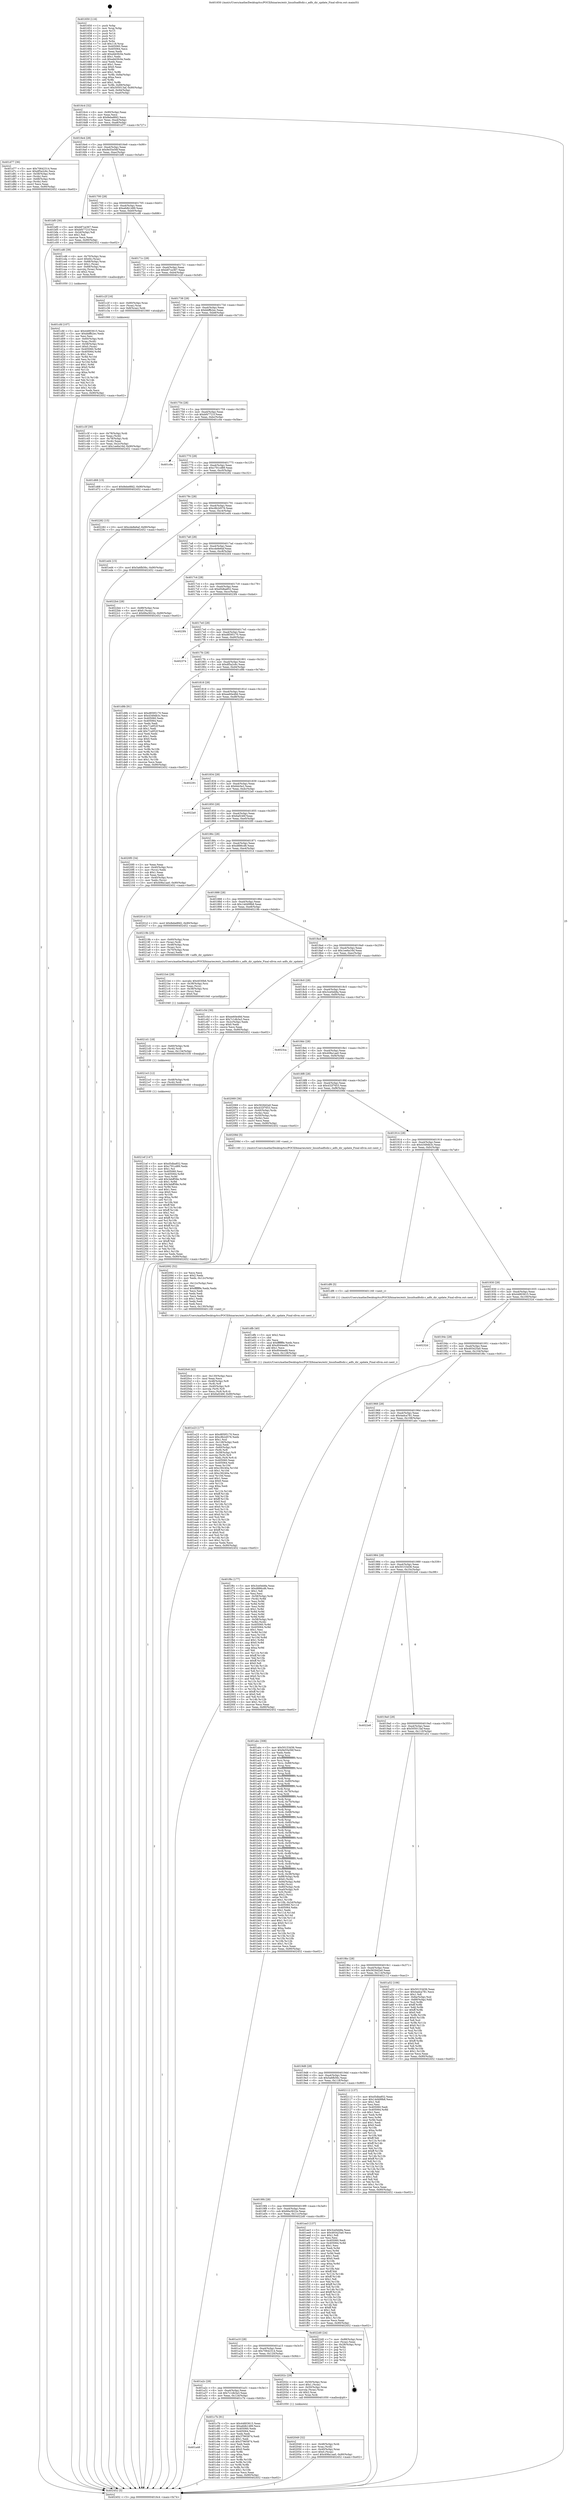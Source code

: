 digraph "0x401650" {
  label = "0x401650 (/mnt/c/Users/mathe/Desktop/tcc/POCII/binaries/extr_linuxfsadfsdir.c_adfs_dir_update_Final-ollvm.out::main(0))"
  labelloc = "t"
  node[shape=record]

  Entry [label="",width=0.3,height=0.3,shape=circle,fillcolor=black,style=filled]
  "0x4016c4" [label="{
     0x4016c4 [32]\l
     | [instrs]\l
     &nbsp;&nbsp;0x4016c4 \<+6\>: mov -0x90(%rbp),%eax\l
     &nbsp;&nbsp;0x4016ca \<+2\>: mov %eax,%ecx\l
     &nbsp;&nbsp;0x4016cc \<+6\>: sub $0x8ebe8fd2,%ecx\l
     &nbsp;&nbsp;0x4016d2 \<+6\>: mov %eax,-0xa4(%rbp)\l
     &nbsp;&nbsp;0x4016d8 \<+6\>: mov %ecx,-0xa8(%rbp)\l
     &nbsp;&nbsp;0x4016de \<+6\>: je 0000000000401d77 \<main+0x727\>\l
  }"]
  "0x401d77" [label="{
     0x401d77 [36]\l
     | [instrs]\l
     &nbsp;&nbsp;0x401d77 \<+5\>: mov $0x70642314,%eax\l
     &nbsp;&nbsp;0x401d7c \<+5\>: mov $0xdf5a2c6c,%ecx\l
     &nbsp;&nbsp;0x401d81 \<+4\>: mov -0x58(%rbp),%rdx\l
     &nbsp;&nbsp;0x401d85 \<+2\>: mov (%rdx),%esi\l
     &nbsp;&nbsp;0x401d87 \<+4\>: mov -0x68(%rbp),%rdx\l
     &nbsp;&nbsp;0x401d8b \<+2\>: cmp (%rdx),%esi\l
     &nbsp;&nbsp;0x401d8d \<+3\>: cmovl %ecx,%eax\l
     &nbsp;&nbsp;0x401d90 \<+6\>: mov %eax,-0x90(%rbp)\l
     &nbsp;&nbsp;0x401d96 \<+5\>: jmp 0000000000402452 \<main+0xe02\>\l
  }"]
  "0x4016e4" [label="{
     0x4016e4 [28]\l
     | [instrs]\l
     &nbsp;&nbsp;0x4016e4 \<+5\>: jmp 00000000004016e9 \<main+0x99\>\l
     &nbsp;&nbsp;0x4016e9 \<+6\>: mov -0xa4(%rbp),%eax\l
     &nbsp;&nbsp;0x4016ef \<+5\>: sub $0x9e55e56f,%eax\l
     &nbsp;&nbsp;0x4016f4 \<+6\>: mov %eax,-0xac(%rbp)\l
     &nbsp;&nbsp;0x4016fa \<+6\>: je 0000000000401bf0 \<main+0x5a0\>\l
  }"]
  Exit [label="",width=0.3,height=0.3,shape=circle,fillcolor=black,style=filled,peripheries=2]
  "0x401bf0" [label="{
     0x401bf0 [30]\l
     | [instrs]\l
     &nbsp;&nbsp;0x401bf0 \<+5\>: mov $0xb87ce367,%eax\l
     &nbsp;&nbsp;0x401bf5 \<+5\>: mov $0xbf47721f,%ecx\l
     &nbsp;&nbsp;0x401bfa \<+3\>: mov -0x2d(%rbp),%dl\l
     &nbsp;&nbsp;0x401bfd \<+3\>: test $0x1,%dl\l
     &nbsp;&nbsp;0x401c00 \<+3\>: cmovne %ecx,%eax\l
     &nbsp;&nbsp;0x401c03 \<+6\>: mov %eax,-0x90(%rbp)\l
     &nbsp;&nbsp;0x401c09 \<+5\>: jmp 0000000000402452 \<main+0xe02\>\l
  }"]
  "0x401700" [label="{
     0x401700 [28]\l
     | [instrs]\l
     &nbsp;&nbsp;0x401700 \<+5\>: jmp 0000000000401705 \<main+0xb5\>\l
     &nbsp;&nbsp;0x401705 \<+6\>: mov -0xa4(%rbp),%eax\l
     &nbsp;&nbsp;0x40170b \<+5\>: sub $0xa6db1489,%eax\l
     &nbsp;&nbsp;0x401710 \<+6\>: mov %eax,-0xb0(%rbp)\l
     &nbsp;&nbsp;0x401716 \<+6\>: je 0000000000401cd6 \<main+0x686\>\l
  }"]
  "0x4021ef" [label="{
     0x4021ef [147]\l
     | [instrs]\l
     &nbsp;&nbsp;0x4021ef \<+5\>: mov $0xd5dba852,%eax\l
     &nbsp;&nbsp;0x4021f4 \<+5\>: mov $0xc791cd89,%edx\l
     &nbsp;&nbsp;0x4021f9 \<+2\>: mov $0x1,%cl\l
     &nbsp;&nbsp;0x4021fb \<+7\>: mov 0x405060,%esi\l
     &nbsp;&nbsp;0x402202 \<+8\>: mov 0x405064,%r8d\l
     &nbsp;&nbsp;0x40220a \<+3\>: mov %esi,%r9d\l
     &nbsp;&nbsp;0x40220d \<+7\>: add $0x3ebff38e,%r9d\l
     &nbsp;&nbsp;0x402214 \<+4\>: sub $0x1,%r9d\l
     &nbsp;&nbsp;0x402218 \<+7\>: sub $0x3ebff38e,%r9d\l
     &nbsp;&nbsp;0x40221f \<+4\>: imul %r9d,%esi\l
     &nbsp;&nbsp;0x402223 \<+3\>: and $0x1,%esi\l
     &nbsp;&nbsp;0x402226 \<+3\>: cmp $0x0,%esi\l
     &nbsp;&nbsp;0x402229 \<+4\>: sete %r10b\l
     &nbsp;&nbsp;0x40222d \<+4\>: cmp $0xa,%r8d\l
     &nbsp;&nbsp;0x402231 \<+4\>: setl %r11b\l
     &nbsp;&nbsp;0x402235 \<+3\>: mov %r10b,%bl\l
     &nbsp;&nbsp;0x402238 \<+3\>: xor $0xff,%bl\l
     &nbsp;&nbsp;0x40223b \<+3\>: mov %r11b,%r14b\l
     &nbsp;&nbsp;0x40223e \<+4\>: xor $0xff,%r14b\l
     &nbsp;&nbsp;0x402242 \<+3\>: xor $0x1,%cl\l
     &nbsp;&nbsp;0x402245 \<+3\>: mov %bl,%r15b\l
     &nbsp;&nbsp;0x402248 \<+4\>: and $0xff,%r15b\l
     &nbsp;&nbsp;0x40224c \<+3\>: and %cl,%r10b\l
     &nbsp;&nbsp;0x40224f \<+3\>: mov %r14b,%r12b\l
     &nbsp;&nbsp;0x402252 \<+4\>: and $0xff,%r12b\l
     &nbsp;&nbsp;0x402256 \<+3\>: and %cl,%r11b\l
     &nbsp;&nbsp;0x402259 \<+3\>: or %r10b,%r15b\l
     &nbsp;&nbsp;0x40225c \<+3\>: or %r11b,%r12b\l
     &nbsp;&nbsp;0x40225f \<+3\>: xor %r12b,%r15b\l
     &nbsp;&nbsp;0x402262 \<+3\>: or %r14b,%bl\l
     &nbsp;&nbsp;0x402265 \<+3\>: xor $0xff,%bl\l
     &nbsp;&nbsp;0x402268 \<+3\>: or $0x1,%cl\l
     &nbsp;&nbsp;0x40226b \<+2\>: and %cl,%bl\l
     &nbsp;&nbsp;0x40226d \<+3\>: or %bl,%r15b\l
     &nbsp;&nbsp;0x402270 \<+4\>: test $0x1,%r15b\l
     &nbsp;&nbsp;0x402274 \<+3\>: cmovne %edx,%eax\l
     &nbsp;&nbsp;0x402277 \<+6\>: mov %eax,-0x90(%rbp)\l
     &nbsp;&nbsp;0x40227d \<+5\>: jmp 0000000000402452 \<main+0xe02\>\l
  }"]
  "0x401cd6" [label="{
     0x401cd6 [39]\l
     | [instrs]\l
     &nbsp;&nbsp;0x401cd6 \<+4\>: mov -0x70(%rbp),%rax\l
     &nbsp;&nbsp;0x401cda \<+6\>: movl $0x64,(%rax)\l
     &nbsp;&nbsp;0x401ce0 \<+4\>: mov -0x68(%rbp),%rax\l
     &nbsp;&nbsp;0x401ce4 \<+6\>: movl $0x1,(%rax)\l
     &nbsp;&nbsp;0x401cea \<+4\>: mov -0x68(%rbp),%rax\l
     &nbsp;&nbsp;0x401cee \<+3\>: movslq (%rax),%rax\l
     &nbsp;&nbsp;0x401cf1 \<+4\>: shl $0x2,%rax\l
     &nbsp;&nbsp;0x401cf5 \<+3\>: mov %rax,%rdi\l
     &nbsp;&nbsp;0x401cf8 \<+5\>: call 0000000000401050 \<malloc@plt\>\l
     | [calls]\l
     &nbsp;&nbsp;0x401050 \{1\} (unknown)\l
  }"]
  "0x40171c" [label="{
     0x40171c [28]\l
     | [instrs]\l
     &nbsp;&nbsp;0x40171c \<+5\>: jmp 0000000000401721 \<main+0xd1\>\l
     &nbsp;&nbsp;0x401721 \<+6\>: mov -0xa4(%rbp),%eax\l
     &nbsp;&nbsp;0x401727 \<+5\>: sub $0xb87ce367,%eax\l
     &nbsp;&nbsp;0x40172c \<+6\>: mov %eax,-0xb4(%rbp)\l
     &nbsp;&nbsp;0x401732 \<+6\>: je 0000000000401c2f \<main+0x5df\>\l
  }"]
  "0x4021e3" [label="{
     0x4021e3 [12]\l
     | [instrs]\l
     &nbsp;&nbsp;0x4021e3 \<+4\>: mov -0x48(%rbp),%rdi\l
     &nbsp;&nbsp;0x4021e7 \<+3\>: mov (%rdi),%rdi\l
     &nbsp;&nbsp;0x4021ea \<+5\>: call 0000000000401030 \<free@plt\>\l
     | [calls]\l
     &nbsp;&nbsp;0x401030 \{1\} (unknown)\l
  }"]
  "0x401c2f" [label="{
     0x401c2f [16]\l
     | [instrs]\l
     &nbsp;&nbsp;0x401c2f \<+4\>: mov -0x80(%rbp),%rax\l
     &nbsp;&nbsp;0x401c33 \<+3\>: mov (%rax),%rax\l
     &nbsp;&nbsp;0x401c36 \<+4\>: mov 0x8(%rax),%rdi\l
     &nbsp;&nbsp;0x401c3a \<+5\>: call 0000000000401060 \<atoi@plt\>\l
     | [calls]\l
     &nbsp;&nbsp;0x401060 \{1\} (unknown)\l
  }"]
  "0x401738" [label="{
     0x401738 [28]\l
     | [instrs]\l
     &nbsp;&nbsp;0x401738 \<+5\>: jmp 000000000040173d \<main+0xed\>\l
     &nbsp;&nbsp;0x40173d \<+6\>: mov -0xa4(%rbp),%eax\l
     &nbsp;&nbsp;0x401743 \<+5\>: sub $0xbbffb2ec,%eax\l
     &nbsp;&nbsp;0x401748 \<+6\>: mov %eax,-0xb8(%rbp)\l
     &nbsp;&nbsp;0x40174e \<+6\>: je 0000000000401d68 \<main+0x718\>\l
  }"]
  "0x4021d1" [label="{
     0x4021d1 [18]\l
     | [instrs]\l
     &nbsp;&nbsp;0x4021d1 \<+4\>: mov -0x60(%rbp),%rdi\l
     &nbsp;&nbsp;0x4021d5 \<+3\>: mov (%rdi),%rdi\l
     &nbsp;&nbsp;0x4021d8 \<+6\>: mov %eax,-0x134(%rbp)\l
     &nbsp;&nbsp;0x4021de \<+5\>: call 0000000000401030 \<free@plt\>\l
     | [calls]\l
     &nbsp;&nbsp;0x401030 \{1\} (unknown)\l
  }"]
  "0x401d68" [label="{
     0x401d68 [15]\l
     | [instrs]\l
     &nbsp;&nbsp;0x401d68 \<+10\>: movl $0x8ebe8fd2,-0x90(%rbp)\l
     &nbsp;&nbsp;0x401d72 \<+5\>: jmp 0000000000402452 \<main+0xe02\>\l
  }"]
  "0x401754" [label="{
     0x401754 [28]\l
     | [instrs]\l
     &nbsp;&nbsp;0x401754 \<+5\>: jmp 0000000000401759 \<main+0x109\>\l
     &nbsp;&nbsp;0x401759 \<+6\>: mov -0xa4(%rbp),%eax\l
     &nbsp;&nbsp;0x40175f \<+5\>: sub $0xbf47721f,%eax\l
     &nbsp;&nbsp;0x401764 \<+6\>: mov %eax,-0xbc(%rbp)\l
     &nbsp;&nbsp;0x40176a \<+6\>: je 0000000000401c0e \<main+0x5be\>\l
  }"]
  "0x4021b4" [label="{
     0x4021b4 [29]\l
     | [instrs]\l
     &nbsp;&nbsp;0x4021b4 \<+10\>: movabs $0x4030b6,%rdi\l
     &nbsp;&nbsp;0x4021be \<+4\>: mov -0x38(%rbp),%rsi\l
     &nbsp;&nbsp;0x4021c2 \<+2\>: mov %eax,(%rsi)\l
     &nbsp;&nbsp;0x4021c4 \<+4\>: mov -0x38(%rbp),%rsi\l
     &nbsp;&nbsp;0x4021c8 \<+2\>: mov (%rsi),%esi\l
     &nbsp;&nbsp;0x4021ca \<+2\>: mov $0x0,%al\l
     &nbsp;&nbsp;0x4021cc \<+5\>: call 0000000000401040 \<printf@plt\>\l
     | [calls]\l
     &nbsp;&nbsp;0x401040 \{1\} (unknown)\l
  }"]
  "0x401c0e" [label="{
     0x401c0e\l
  }", style=dashed]
  "0x401770" [label="{
     0x401770 [28]\l
     | [instrs]\l
     &nbsp;&nbsp;0x401770 \<+5\>: jmp 0000000000401775 \<main+0x125\>\l
     &nbsp;&nbsp;0x401775 \<+6\>: mov -0xa4(%rbp),%eax\l
     &nbsp;&nbsp;0x40177b \<+5\>: sub $0xc791cd89,%eax\l
     &nbsp;&nbsp;0x401780 \<+6\>: mov %eax,-0xc0(%rbp)\l
     &nbsp;&nbsp;0x401786 \<+6\>: je 0000000000402282 \<main+0xc32\>\l
  }"]
  "0x4020c6" [label="{
     0x4020c6 [42]\l
     | [instrs]\l
     &nbsp;&nbsp;0x4020c6 \<+6\>: mov -0x130(%rbp),%ecx\l
     &nbsp;&nbsp;0x4020cc \<+3\>: imul %eax,%ecx\l
     &nbsp;&nbsp;0x4020cf \<+4\>: mov -0x48(%rbp),%r8\l
     &nbsp;&nbsp;0x4020d3 \<+3\>: mov (%r8),%r8\l
     &nbsp;&nbsp;0x4020d6 \<+4\>: mov -0x40(%rbp),%r9\l
     &nbsp;&nbsp;0x4020da \<+3\>: movslq (%r9),%r9\l
     &nbsp;&nbsp;0x4020dd \<+4\>: mov %ecx,(%r8,%r9,4)\l
     &nbsp;&nbsp;0x4020e1 \<+10\>: movl $0x6af246f,-0x90(%rbp)\l
     &nbsp;&nbsp;0x4020eb \<+5\>: jmp 0000000000402452 \<main+0xe02\>\l
  }"]
  "0x402282" [label="{
     0x402282 [15]\l
     | [instrs]\l
     &nbsp;&nbsp;0x402282 \<+10\>: movl $0xcde8e6af,-0x90(%rbp)\l
     &nbsp;&nbsp;0x40228c \<+5\>: jmp 0000000000402452 \<main+0xe02\>\l
  }"]
  "0x40178c" [label="{
     0x40178c [28]\l
     | [instrs]\l
     &nbsp;&nbsp;0x40178c \<+5\>: jmp 0000000000401791 \<main+0x141\>\l
     &nbsp;&nbsp;0x401791 \<+6\>: mov -0xa4(%rbp),%eax\l
     &nbsp;&nbsp;0x401797 \<+5\>: sub $0xc8b2d576,%eax\l
     &nbsp;&nbsp;0x40179c \<+6\>: mov %eax,-0xc4(%rbp)\l
     &nbsp;&nbsp;0x4017a2 \<+6\>: je 0000000000401ed4 \<main+0x884\>\l
  }"]
  "0x402092" [label="{
     0x402092 [52]\l
     | [instrs]\l
     &nbsp;&nbsp;0x402092 \<+2\>: xor %ecx,%ecx\l
     &nbsp;&nbsp;0x402094 \<+5\>: mov $0x2,%edx\l
     &nbsp;&nbsp;0x402099 \<+6\>: mov %edx,-0x12c(%rbp)\l
     &nbsp;&nbsp;0x40209f \<+1\>: cltd\l
     &nbsp;&nbsp;0x4020a0 \<+6\>: mov -0x12c(%rbp),%esi\l
     &nbsp;&nbsp;0x4020a6 \<+2\>: idiv %esi\l
     &nbsp;&nbsp;0x4020a8 \<+6\>: imul $0xfffffffe,%edx,%edx\l
     &nbsp;&nbsp;0x4020ae \<+2\>: mov %ecx,%edi\l
     &nbsp;&nbsp;0x4020b0 \<+2\>: sub %edx,%edi\l
     &nbsp;&nbsp;0x4020b2 \<+2\>: mov %ecx,%edx\l
     &nbsp;&nbsp;0x4020b4 \<+3\>: sub $0x1,%edx\l
     &nbsp;&nbsp;0x4020b7 \<+2\>: add %edx,%edi\l
     &nbsp;&nbsp;0x4020b9 \<+2\>: sub %edi,%ecx\l
     &nbsp;&nbsp;0x4020bb \<+6\>: mov %ecx,-0x130(%rbp)\l
     &nbsp;&nbsp;0x4020c1 \<+5\>: call 0000000000401160 \<next_i\>\l
     | [calls]\l
     &nbsp;&nbsp;0x401160 \{1\} (/mnt/c/Users/mathe/Desktop/tcc/POCII/binaries/extr_linuxfsadfsdir.c_adfs_dir_update_Final-ollvm.out::next_i)\l
  }"]
  "0x401ed4" [label="{
     0x401ed4 [15]\l
     | [instrs]\l
     &nbsp;&nbsp;0x401ed4 \<+10\>: movl $0x5a6fb56c,-0x90(%rbp)\l
     &nbsp;&nbsp;0x401ede \<+5\>: jmp 0000000000402452 \<main+0xe02\>\l
  }"]
  "0x4017a8" [label="{
     0x4017a8 [28]\l
     | [instrs]\l
     &nbsp;&nbsp;0x4017a8 \<+5\>: jmp 00000000004017ad \<main+0x15d\>\l
     &nbsp;&nbsp;0x4017ad \<+6\>: mov -0xa4(%rbp),%eax\l
     &nbsp;&nbsp;0x4017b3 \<+5\>: sub $0xcde8e6af,%eax\l
     &nbsp;&nbsp;0x4017b8 \<+6\>: mov %eax,-0xc8(%rbp)\l
     &nbsp;&nbsp;0x4017be \<+6\>: je 00000000004022b4 \<main+0xc64\>\l
  }"]
  "0x402049" [label="{
     0x402049 [32]\l
     | [instrs]\l
     &nbsp;&nbsp;0x402049 \<+4\>: mov -0x48(%rbp),%rdi\l
     &nbsp;&nbsp;0x40204d \<+3\>: mov %rax,(%rdi)\l
     &nbsp;&nbsp;0x402050 \<+4\>: mov -0x40(%rbp),%rax\l
     &nbsp;&nbsp;0x402054 \<+6\>: movl $0x0,(%rax)\l
     &nbsp;&nbsp;0x40205a \<+10\>: movl $0x408a1aa0,-0x90(%rbp)\l
     &nbsp;&nbsp;0x402064 \<+5\>: jmp 0000000000402452 \<main+0xe02\>\l
  }"]
  "0x4022b4" [label="{
     0x4022b4 [28]\l
     | [instrs]\l
     &nbsp;&nbsp;0x4022b4 \<+7\>: mov -0x88(%rbp),%rax\l
     &nbsp;&nbsp;0x4022bb \<+6\>: movl $0x0,(%rax)\l
     &nbsp;&nbsp;0x4022c1 \<+10\>: movl $0x66a3622e,-0x90(%rbp)\l
     &nbsp;&nbsp;0x4022cb \<+5\>: jmp 0000000000402452 \<main+0xe02\>\l
  }"]
  "0x4017c4" [label="{
     0x4017c4 [28]\l
     | [instrs]\l
     &nbsp;&nbsp;0x4017c4 \<+5\>: jmp 00000000004017c9 \<main+0x179\>\l
     &nbsp;&nbsp;0x4017c9 \<+6\>: mov -0xa4(%rbp),%eax\l
     &nbsp;&nbsp;0x4017cf \<+5\>: sub $0xd5dba852,%eax\l
     &nbsp;&nbsp;0x4017d4 \<+6\>: mov %eax,-0xcc(%rbp)\l
     &nbsp;&nbsp;0x4017da \<+6\>: je 00000000004023f4 \<main+0xda4\>\l
  }"]
  "0x401e23" [label="{
     0x401e23 [177]\l
     | [instrs]\l
     &nbsp;&nbsp;0x401e23 \<+5\>: mov $0xd8595170,%ecx\l
     &nbsp;&nbsp;0x401e28 \<+5\>: mov $0xc8b2d576,%edx\l
     &nbsp;&nbsp;0x401e2d \<+3\>: mov $0x1,%sil\l
     &nbsp;&nbsp;0x401e30 \<+6\>: mov -0x128(%rbp),%edi\l
     &nbsp;&nbsp;0x401e36 \<+3\>: imul %eax,%edi\l
     &nbsp;&nbsp;0x401e39 \<+4\>: mov -0x60(%rbp),%r8\l
     &nbsp;&nbsp;0x401e3d \<+3\>: mov (%r8),%r8\l
     &nbsp;&nbsp;0x401e40 \<+4\>: mov -0x58(%rbp),%r9\l
     &nbsp;&nbsp;0x401e44 \<+3\>: movslq (%r9),%r9\l
     &nbsp;&nbsp;0x401e47 \<+4\>: mov %edi,(%r8,%r9,4)\l
     &nbsp;&nbsp;0x401e4b \<+7\>: mov 0x405060,%eax\l
     &nbsp;&nbsp;0x401e52 \<+7\>: mov 0x405064,%edi\l
     &nbsp;&nbsp;0x401e59 \<+3\>: mov %eax,%r10d\l
     &nbsp;&nbsp;0x401e5c \<+7\>: add $0xc36240a,%r10d\l
     &nbsp;&nbsp;0x401e63 \<+4\>: sub $0x1,%r10d\l
     &nbsp;&nbsp;0x401e67 \<+7\>: sub $0xc36240a,%r10d\l
     &nbsp;&nbsp;0x401e6e \<+4\>: imul %r10d,%eax\l
     &nbsp;&nbsp;0x401e72 \<+3\>: and $0x1,%eax\l
     &nbsp;&nbsp;0x401e75 \<+3\>: cmp $0x0,%eax\l
     &nbsp;&nbsp;0x401e78 \<+4\>: sete %r11b\l
     &nbsp;&nbsp;0x401e7c \<+3\>: cmp $0xa,%edi\l
     &nbsp;&nbsp;0x401e7f \<+3\>: setl %bl\l
     &nbsp;&nbsp;0x401e82 \<+3\>: mov %r11b,%r14b\l
     &nbsp;&nbsp;0x401e85 \<+4\>: xor $0xff,%r14b\l
     &nbsp;&nbsp;0x401e89 \<+3\>: mov %bl,%r15b\l
     &nbsp;&nbsp;0x401e8c \<+4\>: xor $0xff,%r15b\l
     &nbsp;&nbsp;0x401e90 \<+4\>: xor $0x0,%sil\l
     &nbsp;&nbsp;0x401e94 \<+3\>: mov %r14b,%r12b\l
     &nbsp;&nbsp;0x401e97 \<+4\>: and $0x0,%r12b\l
     &nbsp;&nbsp;0x401e9b \<+3\>: and %sil,%r11b\l
     &nbsp;&nbsp;0x401e9e \<+3\>: mov %r15b,%r13b\l
     &nbsp;&nbsp;0x401ea1 \<+4\>: and $0x0,%r13b\l
     &nbsp;&nbsp;0x401ea5 \<+3\>: and %sil,%bl\l
     &nbsp;&nbsp;0x401ea8 \<+3\>: or %r11b,%r12b\l
     &nbsp;&nbsp;0x401eab \<+3\>: or %bl,%r13b\l
     &nbsp;&nbsp;0x401eae \<+3\>: xor %r13b,%r12b\l
     &nbsp;&nbsp;0x401eb1 \<+3\>: or %r15b,%r14b\l
     &nbsp;&nbsp;0x401eb4 \<+4\>: xor $0xff,%r14b\l
     &nbsp;&nbsp;0x401eb8 \<+4\>: or $0x0,%sil\l
     &nbsp;&nbsp;0x401ebc \<+3\>: and %sil,%r14b\l
     &nbsp;&nbsp;0x401ebf \<+3\>: or %r14b,%r12b\l
     &nbsp;&nbsp;0x401ec2 \<+4\>: test $0x1,%r12b\l
     &nbsp;&nbsp;0x401ec6 \<+3\>: cmovne %edx,%ecx\l
     &nbsp;&nbsp;0x401ec9 \<+6\>: mov %ecx,-0x90(%rbp)\l
     &nbsp;&nbsp;0x401ecf \<+5\>: jmp 0000000000402452 \<main+0xe02\>\l
  }"]
  "0x4023f4" [label="{
     0x4023f4\l
  }", style=dashed]
  "0x4017e0" [label="{
     0x4017e0 [28]\l
     | [instrs]\l
     &nbsp;&nbsp;0x4017e0 \<+5\>: jmp 00000000004017e5 \<main+0x195\>\l
     &nbsp;&nbsp;0x4017e5 \<+6\>: mov -0xa4(%rbp),%eax\l
     &nbsp;&nbsp;0x4017eb \<+5\>: sub $0xd8595170,%eax\l
     &nbsp;&nbsp;0x4017f0 \<+6\>: mov %eax,-0xd0(%rbp)\l
     &nbsp;&nbsp;0x4017f6 \<+6\>: je 0000000000402374 \<main+0xd24\>\l
  }"]
  "0x401dfb" [label="{
     0x401dfb [40]\l
     | [instrs]\l
     &nbsp;&nbsp;0x401dfb \<+5\>: mov $0x2,%ecx\l
     &nbsp;&nbsp;0x401e00 \<+1\>: cltd\l
     &nbsp;&nbsp;0x401e01 \<+2\>: idiv %ecx\l
     &nbsp;&nbsp;0x401e03 \<+6\>: imul $0xfffffffe,%edx,%ecx\l
     &nbsp;&nbsp;0x401e09 \<+6\>: add $0xd044eefd,%ecx\l
     &nbsp;&nbsp;0x401e0f \<+3\>: add $0x1,%ecx\l
     &nbsp;&nbsp;0x401e12 \<+6\>: sub $0xd044eefd,%ecx\l
     &nbsp;&nbsp;0x401e18 \<+6\>: mov %ecx,-0x128(%rbp)\l
     &nbsp;&nbsp;0x401e1e \<+5\>: call 0000000000401160 \<next_i\>\l
     | [calls]\l
     &nbsp;&nbsp;0x401160 \{1\} (/mnt/c/Users/mathe/Desktop/tcc/POCII/binaries/extr_linuxfsadfsdir.c_adfs_dir_update_Final-ollvm.out::next_i)\l
  }"]
  "0x402374" [label="{
     0x402374\l
  }", style=dashed]
  "0x4017fc" [label="{
     0x4017fc [28]\l
     | [instrs]\l
     &nbsp;&nbsp;0x4017fc \<+5\>: jmp 0000000000401801 \<main+0x1b1\>\l
     &nbsp;&nbsp;0x401801 \<+6\>: mov -0xa4(%rbp),%eax\l
     &nbsp;&nbsp;0x401807 \<+5\>: sub $0xdf5a2c6c,%eax\l
     &nbsp;&nbsp;0x40180c \<+6\>: mov %eax,-0xd4(%rbp)\l
     &nbsp;&nbsp;0x401812 \<+6\>: je 0000000000401d9b \<main+0x74b\>\l
  }"]
  "0x401cfd" [label="{
     0x401cfd [107]\l
     | [instrs]\l
     &nbsp;&nbsp;0x401cfd \<+5\>: mov $0x44803615,%ecx\l
     &nbsp;&nbsp;0x401d02 \<+5\>: mov $0xbbffb2ec,%edx\l
     &nbsp;&nbsp;0x401d07 \<+2\>: xor %esi,%esi\l
     &nbsp;&nbsp;0x401d09 \<+4\>: mov -0x60(%rbp),%rdi\l
     &nbsp;&nbsp;0x401d0d \<+3\>: mov %rax,(%rdi)\l
     &nbsp;&nbsp;0x401d10 \<+4\>: mov -0x58(%rbp),%rax\l
     &nbsp;&nbsp;0x401d14 \<+6\>: movl $0x0,(%rax)\l
     &nbsp;&nbsp;0x401d1a \<+8\>: mov 0x405060,%r8d\l
     &nbsp;&nbsp;0x401d22 \<+8\>: mov 0x405064,%r9d\l
     &nbsp;&nbsp;0x401d2a \<+3\>: sub $0x1,%esi\l
     &nbsp;&nbsp;0x401d2d \<+3\>: mov %r8d,%r10d\l
     &nbsp;&nbsp;0x401d30 \<+3\>: add %esi,%r10d\l
     &nbsp;&nbsp;0x401d33 \<+4\>: imul %r10d,%r8d\l
     &nbsp;&nbsp;0x401d37 \<+4\>: and $0x1,%r8d\l
     &nbsp;&nbsp;0x401d3b \<+4\>: cmp $0x0,%r8d\l
     &nbsp;&nbsp;0x401d3f \<+4\>: sete %r11b\l
     &nbsp;&nbsp;0x401d43 \<+4\>: cmp $0xa,%r9d\l
     &nbsp;&nbsp;0x401d47 \<+3\>: setl %bl\l
     &nbsp;&nbsp;0x401d4a \<+3\>: mov %r11b,%r14b\l
     &nbsp;&nbsp;0x401d4d \<+3\>: and %bl,%r14b\l
     &nbsp;&nbsp;0x401d50 \<+3\>: xor %bl,%r11b\l
     &nbsp;&nbsp;0x401d53 \<+3\>: or %r11b,%r14b\l
     &nbsp;&nbsp;0x401d56 \<+4\>: test $0x1,%r14b\l
     &nbsp;&nbsp;0x401d5a \<+3\>: cmovne %edx,%ecx\l
     &nbsp;&nbsp;0x401d5d \<+6\>: mov %ecx,-0x90(%rbp)\l
     &nbsp;&nbsp;0x401d63 \<+5\>: jmp 0000000000402452 \<main+0xe02\>\l
  }"]
  "0x401d9b" [label="{
     0x401d9b [91]\l
     | [instrs]\l
     &nbsp;&nbsp;0x401d9b \<+5\>: mov $0xd8595170,%eax\l
     &nbsp;&nbsp;0x401da0 \<+5\>: mov $0x4349db3c,%ecx\l
     &nbsp;&nbsp;0x401da5 \<+7\>: mov 0x405060,%edx\l
     &nbsp;&nbsp;0x401dac \<+7\>: mov 0x405064,%esi\l
     &nbsp;&nbsp;0x401db3 \<+2\>: mov %edx,%edi\l
     &nbsp;&nbsp;0x401db5 \<+6\>: sub $0x71a952f,%edi\l
     &nbsp;&nbsp;0x401dbb \<+3\>: sub $0x1,%edi\l
     &nbsp;&nbsp;0x401dbe \<+6\>: add $0x71a952f,%edi\l
     &nbsp;&nbsp;0x401dc4 \<+3\>: imul %edi,%edx\l
     &nbsp;&nbsp;0x401dc7 \<+3\>: and $0x1,%edx\l
     &nbsp;&nbsp;0x401dca \<+3\>: cmp $0x0,%edx\l
     &nbsp;&nbsp;0x401dcd \<+4\>: sete %r8b\l
     &nbsp;&nbsp;0x401dd1 \<+3\>: cmp $0xa,%esi\l
     &nbsp;&nbsp;0x401dd4 \<+4\>: setl %r9b\l
     &nbsp;&nbsp;0x401dd8 \<+3\>: mov %r8b,%r10b\l
     &nbsp;&nbsp;0x401ddb \<+3\>: and %r9b,%r10b\l
     &nbsp;&nbsp;0x401dde \<+3\>: xor %r9b,%r8b\l
     &nbsp;&nbsp;0x401de1 \<+3\>: or %r8b,%r10b\l
     &nbsp;&nbsp;0x401de4 \<+4\>: test $0x1,%r10b\l
     &nbsp;&nbsp;0x401de8 \<+3\>: cmovne %ecx,%eax\l
     &nbsp;&nbsp;0x401deb \<+6\>: mov %eax,-0x90(%rbp)\l
     &nbsp;&nbsp;0x401df1 \<+5\>: jmp 0000000000402452 \<main+0xe02\>\l
  }"]
  "0x401818" [label="{
     0x401818 [28]\l
     | [instrs]\l
     &nbsp;&nbsp;0x401818 \<+5\>: jmp 000000000040181d \<main+0x1cd\>\l
     &nbsp;&nbsp;0x40181d \<+6\>: mov -0xa4(%rbp),%eax\l
     &nbsp;&nbsp;0x401823 \<+5\>: sub $0xee60e48d,%eax\l
     &nbsp;&nbsp;0x401828 \<+6\>: mov %eax,-0xd8(%rbp)\l
     &nbsp;&nbsp;0x40182e \<+6\>: je 0000000000402291 \<main+0xc41\>\l
  }"]
  "0x401a48" [label="{
     0x401a48\l
  }", style=dashed]
  "0x402291" [label="{
     0x402291\l
  }", style=dashed]
  "0x401834" [label="{
     0x401834 [28]\l
     | [instrs]\l
     &nbsp;&nbsp;0x401834 \<+5\>: jmp 0000000000401839 \<main+0x1e9\>\l
     &nbsp;&nbsp;0x401839 \<+6\>: mov -0xa4(%rbp),%eax\l
     &nbsp;&nbsp;0x40183f \<+5\>: sub $0x6dc0e2,%eax\l
     &nbsp;&nbsp;0x401844 \<+6\>: mov %eax,-0xdc(%rbp)\l
     &nbsp;&nbsp;0x40184a \<+6\>: je 00000000004022a0 \<main+0xc50\>\l
  }"]
  "0x401c7b" [label="{
     0x401c7b [91]\l
     | [instrs]\l
     &nbsp;&nbsp;0x401c7b \<+5\>: mov $0x44803615,%eax\l
     &nbsp;&nbsp;0x401c80 \<+5\>: mov $0xa6db1489,%ecx\l
     &nbsp;&nbsp;0x401c85 \<+7\>: mov 0x405060,%edx\l
     &nbsp;&nbsp;0x401c8c \<+7\>: mov 0x405064,%esi\l
     &nbsp;&nbsp;0x401c93 \<+2\>: mov %edx,%edi\l
     &nbsp;&nbsp;0x401c95 \<+6\>: add $0x37965874,%edi\l
     &nbsp;&nbsp;0x401c9b \<+3\>: sub $0x1,%edi\l
     &nbsp;&nbsp;0x401c9e \<+6\>: sub $0x37965874,%edi\l
     &nbsp;&nbsp;0x401ca4 \<+3\>: imul %edi,%edx\l
     &nbsp;&nbsp;0x401ca7 \<+3\>: and $0x1,%edx\l
     &nbsp;&nbsp;0x401caa \<+3\>: cmp $0x0,%edx\l
     &nbsp;&nbsp;0x401cad \<+4\>: sete %r8b\l
     &nbsp;&nbsp;0x401cb1 \<+3\>: cmp $0xa,%esi\l
     &nbsp;&nbsp;0x401cb4 \<+4\>: setl %r9b\l
     &nbsp;&nbsp;0x401cb8 \<+3\>: mov %r8b,%r10b\l
     &nbsp;&nbsp;0x401cbb \<+3\>: and %r9b,%r10b\l
     &nbsp;&nbsp;0x401cbe \<+3\>: xor %r9b,%r8b\l
     &nbsp;&nbsp;0x401cc1 \<+3\>: or %r8b,%r10b\l
     &nbsp;&nbsp;0x401cc4 \<+4\>: test $0x1,%r10b\l
     &nbsp;&nbsp;0x401cc8 \<+3\>: cmovne %ecx,%eax\l
     &nbsp;&nbsp;0x401ccb \<+6\>: mov %eax,-0x90(%rbp)\l
     &nbsp;&nbsp;0x401cd1 \<+5\>: jmp 0000000000402452 \<main+0xe02\>\l
  }"]
  "0x4022a0" [label="{
     0x4022a0\l
  }", style=dashed]
  "0x401850" [label="{
     0x401850 [28]\l
     | [instrs]\l
     &nbsp;&nbsp;0x401850 \<+5\>: jmp 0000000000401855 \<main+0x205\>\l
     &nbsp;&nbsp;0x401855 \<+6\>: mov -0xa4(%rbp),%eax\l
     &nbsp;&nbsp;0x40185b \<+5\>: sub $0x6af246f,%eax\l
     &nbsp;&nbsp;0x401860 \<+6\>: mov %eax,-0xe0(%rbp)\l
     &nbsp;&nbsp;0x401866 \<+6\>: je 00000000004020f0 \<main+0xaa0\>\l
  }"]
  "0x401a2c" [label="{
     0x401a2c [28]\l
     | [instrs]\l
     &nbsp;&nbsp;0x401a2c \<+5\>: jmp 0000000000401a31 \<main+0x3e1\>\l
     &nbsp;&nbsp;0x401a31 \<+6\>: mov -0xa4(%rbp),%eax\l
     &nbsp;&nbsp;0x401a37 \<+5\>: sub $0x7c1db3a3,%eax\l
     &nbsp;&nbsp;0x401a3c \<+6\>: mov %eax,-0x124(%rbp)\l
     &nbsp;&nbsp;0x401a42 \<+6\>: je 0000000000401c7b \<main+0x62b\>\l
  }"]
  "0x4020f0" [label="{
     0x4020f0 [34]\l
     | [instrs]\l
     &nbsp;&nbsp;0x4020f0 \<+2\>: xor %eax,%eax\l
     &nbsp;&nbsp;0x4020f2 \<+4\>: mov -0x40(%rbp),%rcx\l
     &nbsp;&nbsp;0x4020f6 \<+2\>: mov (%rcx),%edx\l
     &nbsp;&nbsp;0x4020f8 \<+3\>: sub $0x1,%eax\l
     &nbsp;&nbsp;0x4020fb \<+2\>: sub %eax,%edx\l
     &nbsp;&nbsp;0x4020fd \<+4\>: mov -0x40(%rbp),%rcx\l
     &nbsp;&nbsp;0x402101 \<+2\>: mov %edx,(%rcx)\l
     &nbsp;&nbsp;0x402103 \<+10\>: movl $0x408a1aa0,-0x90(%rbp)\l
     &nbsp;&nbsp;0x40210d \<+5\>: jmp 0000000000402452 \<main+0xe02\>\l
  }"]
  "0x40186c" [label="{
     0x40186c [28]\l
     | [instrs]\l
     &nbsp;&nbsp;0x40186c \<+5\>: jmp 0000000000401871 \<main+0x221\>\l
     &nbsp;&nbsp;0x401871 \<+6\>: mov -0xa4(%rbp),%eax\l
     &nbsp;&nbsp;0x401877 \<+5\>: sub $0xd886cd6,%eax\l
     &nbsp;&nbsp;0x40187c \<+6\>: mov %eax,-0xe4(%rbp)\l
     &nbsp;&nbsp;0x401882 \<+6\>: je 000000000040201d \<main+0x9cd\>\l
  }"]
  "0x40202c" [label="{
     0x40202c [29]\l
     | [instrs]\l
     &nbsp;&nbsp;0x40202c \<+4\>: mov -0x50(%rbp),%rax\l
     &nbsp;&nbsp;0x402030 \<+6\>: movl $0x1,(%rax)\l
     &nbsp;&nbsp;0x402036 \<+4\>: mov -0x50(%rbp),%rax\l
     &nbsp;&nbsp;0x40203a \<+3\>: movslq (%rax),%rax\l
     &nbsp;&nbsp;0x40203d \<+4\>: shl $0x2,%rax\l
     &nbsp;&nbsp;0x402041 \<+3\>: mov %rax,%rdi\l
     &nbsp;&nbsp;0x402044 \<+5\>: call 0000000000401050 \<malloc@plt\>\l
     | [calls]\l
     &nbsp;&nbsp;0x401050 \{1\} (unknown)\l
  }"]
  "0x40201d" [label="{
     0x40201d [15]\l
     | [instrs]\l
     &nbsp;&nbsp;0x40201d \<+10\>: movl $0x8ebe8fd2,-0x90(%rbp)\l
     &nbsp;&nbsp;0x402027 \<+5\>: jmp 0000000000402452 \<main+0xe02\>\l
  }"]
  "0x401888" [label="{
     0x401888 [28]\l
     | [instrs]\l
     &nbsp;&nbsp;0x401888 \<+5\>: jmp 000000000040188d \<main+0x23d\>\l
     &nbsp;&nbsp;0x40188d \<+6\>: mov -0xa4(%rbp),%eax\l
     &nbsp;&nbsp;0x401893 \<+5\>: sub $0x14d499b8,%eax\l
     &nbsp;&nbsp;0x401898 \<+6\>: mov %eax,-0xe8(%rbp)\l
     &nbsp;&nbsp;0x40189e \<+6\>: je 000000000040219b \<main+0xb4b\>\l
  }"]
  "0x401a10" [label="{
     0x401a10 [28]\l
     | [instrs]\l
     &nbsp;&nbsp;0x401a10 \<+5\>: jmp 0000000000401a15 \<main+0x3c5\>\l
     &nbsp;&nbsp;0x401a15 \<+6\>: mov -0xa4(%rbp),%eax\l
     &nbsp;&nbsp;0x401a1b \<+5\>: sub $0x70642314,%eax\l
     &nbsp;&nbsp;0x401a20 \<+6\>: mov %eax,-0x120(%rbp)\l
     &nbsp;&nbsp;0x401a26 \<+6\>: je 000000000040202c \<main+0x9dc\>\l
  }"]
  "0x40219b" [label="{
     0x40219b [25]\l
     | [instrs]\l
     &nbsp;&nbsp;0x40219b \<+4\>: mov -0x60(%rbp),%rax\l
     &nbsp;&nbsp;0x40219f \<+3\>: mov (%rax),%rdi\l
     &nbsp;&nbsp;0x4021a2 \<+4\>: mov -0x48(%rbp),%rax\l
     &nbsp;&nbsp;0x4021a6 \<+3\>: mov (%rax),%rsi\l
     &nbsp;&nbsp;0x4021a9 \<+4\>: mov -0x70(%rbp),%rax\l
     &nbsp;&nbsp;0x4021ad \<+2\>: mov (%rax),%edx\l
     &nbsp;&nbsp;0x4021af \<+5\>: call 00000000004013f0 \<adfs_dir_update\>\l
     | [calls]\l
     &nbsp;&nbsp;0x4013f0 \{1\} (/mnt/c/Users/mathe/Desktop/tcc/POCII/binaries/extr_linuxfsadfsdir.c_adfs_dir_update_Final-ollvm.out::adfs_dir_update)\l
  }"]
  "0x4018a4" [label="{
     0x4018a4 [28]\l
     | [instrs]\l
     &nbsp;&nbsp;0x4018a4 \<+5\>: jmp 00000000004018a9 \<main+0x259\>\l
     &nbsp;&nbsp;0x4018a9 \<+6\>: mov -0xa4(%rbp),%eax\l
     &nbsp;&nbsp;0x4018af \<+5\>: sub $0x1ee6a16d,%eax\l
     &nbsp;&nbsp;0x4018b4 \<+6\>: mov %eax,-0xec(%rbp)\l
     &nbsp;&nbsp;0x4018ba \<+6\>: je 0000000000401c5d \<main+0x60d\>\l
  }"]
  "0x4022d0" [label="{
     0x4022d0 [24]\l
     | [instrs]\l
     &nbsp;&nbsp;0x4022d0 \<+7\>: mov -0x88(%rbp),%rax\l
     &nbsp;&nbsp;0x4022d7 \<+2\>: mov (%rax),%eax\l
     &nbsp;&nbsp;0x4022d9 \<+4\>: lea -0x28(%rbp),%rsp\l
     &nbsp;&nbsp;0x4022dd \<+1\>: pop %rbx\l
     &nbsp;&nbsp;0x4022de \<+2\>: pop %r12\l
     &nbsp;&nbsp;0x4022e0 \<+2\>: pop %r13\l
     &nbsp;&nbsp;0x4022e2 \<+2\>: pop %r14\l
     &nbsp;&nbsp;0x4022e4 \<+2\>: pop %r15\l
     &nbsp;&nbsp;0x4022e6 \<+1\>: pop %rbp\l
     &nbsp;&nbsp;0x4022e7 \<+1\>: ret\l
  }"]
  "0x401c5d" [label="{
     0x401c5d [30]\l
     | [instrs]\l
     &nbsp;&nbsp;0x401c5d \<+5\>: mov $0xee60e48d,%eax\l
     &nbsp;&nbsp;0x401c62 \<+5\>: mov $0x7c1db3a3,%ecx\l
     &nbsp;&nbsp;0x401c67 \<+3\>: mov -0x2c(%rbp),%edx\l
     &nbsp;&nbsp;0x401c6a \<+3\>: cmp $0x0,%edx\l
     &nbsp;&nbsp;0x401c6d \<+3\>: cmove %ecx,%eax\l
     &nbsp;&nbsp;0x401c70 \<+6\>: mov %eax,-0x90(%rbp)\l
     &nbsp;&nbsp;0x401c76 \<+5\>: jmp 0000000000402452 \<main+0xe02\>\l
  }"]
  "0x4018c0" [label="{
     0x4018c0 [28]\l
     | [instrs]\l
     &nbsp;&nbsp;0x4018c0 \<+5\>: jmp 00000000004018c5 \<main+0x275\>\l
     &nbsp;&nbsp;0x4018c5 \<+6\>: mov -0xa4(%rbp),%eax\l
     &nbsp;&nbsp;0x4018cb \<+5\>: sub $0x3ce0eb8a,%eax\l
     &nbsp;&nbsp;0x4018d0 \<+6\>: mov %eax,-0xf0(%rbp)\l
     &nbsp;&nbsp;0x4018d6 \<+6\>: je 00000000004023ca \<main+0xd7a\>\l
  }"]
  "0x4019f4" [label="{
     0x4019f4 [28]\l
     | [instrs]\l
     &nbsp;&nbsp;0x4019f4 \<+5\>: jmp 00000000004019f9 \<main+0x3a9\>\l
     &nbsp;&nbsp;0x4019f9 \<+6\>: mov -0xa4(%rbp),%eax\l
     &nbsp;&nbsp;0x4019ff \<+5\>: sub $0x66a3622e,%eax\l
     &nbsp;&nbsp;0x401a04 \<+6\>: mov %eax,-0x11c(%rbp)\l
     &nbsp;&nbsp;0x401a0a \<+6\>: je 00000000004022d0 \<main+0xc80\>\l
  }"]
  "0x4023ca" [label="{
     0x4023ca\l
  }", style=dashed]
  "0x4018dc" [label="{
     0x4018dc [28]\l
     | [instrs]\l
     &nbsp;&nbsp;0x4018dc \<+5\>: jmp 00000000004018e1 \<main+0x291\>\l
     &nbsp;&nbsp;0x4018e1 \<+6\>: mov -0xa4(%rbp),%eax\l
     &nbsp;&nbsp;0x4018e7 \<+5\>: sub $0x408a1aa0,%eax\l
     &nbsp;&nbsp;0x4018ec \<+6\>: mov %eax,-0xf4(%rbp)\l
     &nbsp;&nbsp;0x4018f2 \<+6\>: je 0000000000402069 \<main+0xa19\>\l
  }"]
  "0x401ee3" [label="{
     0x401ee3 [137]\l
     | [instrs]\l
     &nbsp;&nbsp;0x401ee3 \<+5\>: mov $0x3ce0eb8a,%eax\l
     &nbsp;&nbsp;0x401ee8 \<+5\>: mov $0x493425a0,%ecx\l
     &nbsp;&nbsp;0x401eed \<+2\>: mov $0x1,%dl\l
     &nbsp;&nbsp;0x401eef \<+2\>: xor %esi,%esi\l
     &nbsp;&nbsp;0x401ef1 \<+7\>: mov 0x405060,%edi\l
     &nbsp;&nbsp;0x401ef8 \<+8\>: mov 0x405064,%r8d\l
     &nbsp;&nbsp;0x401f00 \<+3\>: sub $0x1,%esi\l
     &nbsp;&nbsp;0x401f03 \<+3\>: mov %edi,%r9d\l
     &nbsp;&nbsp;0x401f06 \<+3\>: add %esi,%r9d\l
     &nbsp;&nbsp;0x401f09 \<+4\>: imul %r9d,%edi\l
     &nbsp;&nbsp;0x401f0d \<+3\>: and $0x1,%edi\l
     &nbsp;&nbsp;0x401f10 \<+3\>: cmp $0x0,%edi\l
     &nbsp;&nbsp;0x401f13 \<+4\>: sete %r10b\l
     &nbsp;&nbsp;0x401f17 \<+4\>: cmp $0xa,%r8d\l
     &nbsp;&nbsp;0x401f1b \<+4\>: setl %r11b\l
     &nbsp;&nbsp;0x401f1f \<+3\>: mov %r10b,%bl\l
     &nbsp;&nbsp;0x401f22 \<+3\>: xor $0xff,%bl\l
     &nbsp;&nbsp;0x401f25 \<+3\>: mov %r11b,%r14b\l
     &nbsp;&nbsp;0x401f28 \<+4\>: xor $0xff,%r14b\l
     &nbsp;&nbsp;0x401f2c \<+3\>: xor $0x1,%dl\l
     &nbsp;&nbsp;0x401f2f \<+3\>: mov %bl,%r15b\l
     &nbsp;&nbsp;0x401f32 \<+4\>: and $0xff,%r15b\l
     &nbsp;&nbsp;0x401f36 \<+3\>: and %dl,%r10b\l
     &nbsp;&nbsp;0x401f39 \<+3\>: mov %r14b,%r12b\l
     &nbsp;&nbsp;0x401f3c \<+4\>: and $0xff,%r12b\l
     &nbsp;&nbsp;0x401f40 \<+3\>: and %dl,%r11b\l
     &nbsp;&nbsp;0x401f43 \<+3\>: or %r10b,%r15b\l
     &nbsp;&nbsp;0x401f46 \<+3\>: or %r11b,%r12b\l
     &nbsp;&nbsp;0x401f49 \<+3\>: xor %r12b,%r15b\l
     &nbsp;&nbsp;0x401f4c \<+3\>: or %r14b,%bl\l
     &nbsp;&nbsp;0x401f4f \<+3\>: xor $0xff,%bl\l
     &nbsp;&nbsp;0x401f52 \<+3\>: or $0x1,%dl\l
     &nbsp;&nbsp;0x401f55 \<+2\>: and %dl,%bl\l
     &nbsp;&nbsp;0x401f57 \<+3\>: or %bl,%r15b\l
     &nbsp;&nbsp;0x401f5a \<+4\>: test $0x1,%r15b\l
     &nbsp;&nbsp;0x401f5e \<+3\>: cmovne %ecx,%eax\l
     &nbsp;&nbsp;0x401f61 \<+6\>: mov %eax,-0x90(%rbp)\l
     &nbsp;&nbsp;0x401f67 \<+5\>: jmp 0000000000402452 \<main+0xe02\>\l
  }"]
  "0x402069" [label="{
     0x402069 [36]\l
     | [instrs]\l
     &nbsp;&nbsp;0x402069 \<+5\>: mov $0x5626d2a0,%eax\l
     &nbsp;&nbsp;0x40206e \<+5\>: mov $0x432f7653,%ecx\l
     &nbsp;&nbsp;0x402073 \<+4\>: mov -0x40(%rbp),%rdx\l
     &nbsp;&nbsp;0x402077 \<+2\>: mov (%rdx),%esi\l
     &nbsp;&nbsp;0x402079 \<+4\>: mov -0x50(%rbp),%rdx\l
     &nbsp;&nbsp;0x40207d \<+2\>: cmp (%rdx),%esi\l
     &nbsp;&nbsp;0x40207f \<+3\>: cmovl %ecx,%eax\l
     &nbsp;&nbsp;0x402082 \<+6\>: mov %eax,-0x90(%rbp)\l
     &nbsp;&nbsp;0x402088 \<+5\>: jmp 0000000000402452 \<main+0xe02\>\l
  }"]
  "0x4018f8" [label="{
     0x4018f8 [28]\l
     | [instrs]\l
     &nbsp;&nbsp;0x4018f8 \<+5\>: jmp 00000000004018fd \<main+0x2ad\>\l
     &nbsp;&nbsp;0x4018fd \<+6\>: mov -0xa4(%rbp),%eax\l
     &nbsp;&nbsp;0x401903 \<+5\>: sub $0x432f7653,%eax\l
     &nbsp;&nbsp;0x401908 \<+6\>: mov %eax,-0xf8(%rbp)\l
     &nbsp;&nbsp;0x40190e \<+6\>: je 000000000040208d \<main+0xa3d\>\l
  }"]
  "0x4019d8" [label="{
     0x4019d8 [28]\l
     | [instrs]\l
     &nbsp;&nbsp;0x4019d8 \<+5\>: jmp 00000000004019dd \<main+0x38d\>\l
     &nbsp;&nbsp;0x4019dd \<+6\>: mov -0xa4(%rbp),%eax\l
     &nbsp;&nbsp;0x4019e3 \<+5\>: sub $0x5a6fb56c,%eax\l
     &nbsp;&nbsp;0x4019e8 \<+6\>: mov %eax,-0x118(%rbp)\l
     &nbsp;&nbsp;0x4019ee \<+6\>: je 0000000000401ee3 \<main+0x893\>\l
  }"]
  "0x40208d" [label="{
     0x40208d [5]\l
     | [instrs]\l
     &nbsp;&nbsp;0x40208d \<+5\>: call 0000000000401160 \<next_i\>\l
     | [calls]\l
     &nbsp;&nbsp;0x401160 \{1\} (/mnt/c/Users/mathe/Desktop/tcc/POCII/binaries/extr_linuxfsadfsdir.c_adfs_dir_update_Final-ollvm.out::next_i)\l
  }"]
  "0x401914" [label="{
     0x401914 [28]\l
     | [instrs]\l
     &nbsp;&nbsp;0x401914 \<+5\>: jmp 0000000000401919 \<main+0x2c9\>\l
     &nbsp;&nbsp;0x401919 \<+6\>: mov -0xa4(%rbp),%eax\l
     &nbsp;&nbsp;0x40191f \<+5\>: sub $0x4349db3c,%eax\l
     &nbsp;&nbsp;0x401924 \<+6\>: mov %eax,-0xfc(%rbp)\l
     &nbsp;&nbsp;0x40192a \<+6\>: je 0000000000401df6 \<main+0x7a6\>\l
  }"]
  "0x402112" [label="{
     0x402112 [137]\l
     | [instrs]\l
     &nbsp;&nbsp;0x402112 \<+5\>: mov $0xd5dba852,%eax\l
     &nbsp;&nbsp;0x402117 \<+5\>: mov $0x14d499b8,%ecx\l
     &nbsp;&nbsp;0x40211c \<+2\>: mov $0x1,%dl\l
     &nbsp;&nbsp;0x40211e \<+2\>: xor %esi,%esi\l
     &nbsp;&nbsp;0x402120 \<+7\>: mov 0x405060,%edi\l
     &nbsp;&nbsp;0x402127 \<+8\>: mov 0x405064,%r8d\l
     &nbsp;&nbsp;0x40212f \<+3\>: sub $0x1,%esi\l
     &nbsp;&nbsp;0x402132 \<+3\>: mov %edi,%r9d\l
     &nbsp;&nbsp;0x402135 \<+3\>: add %esi,%r9d\l
     &nbsp;&nbsp;0x402138 \<+4\>: imul %r9d,%edi\l
     &nbsp;&nbsp;0x40213c \<+3\>: and $0x1,%edi\l
     &nbsp;&nbsp;0x40213f \<+3\>: cmp $0x0,%edi\l
     &nbsp;&nbsp;0x402142 \<+4\>: sete %r10b\l
     &nbsp;&nbsp;0x402146 \<+4\>: cmp $0xa,%r8d\l
     &nbsp;&nbsp;0x40214a \<+4\>: setl %r11b\l
     &nbsp;&nbsp;0x40214e \<+3\>: mov %r10b,%bl\l
     &nbsp;&nbsp;0x402151 \<+3\>: xor $0xff,%bl\l
     &nbsp;&nbsp;0x402154 \<+3\>: mov %r11b,%r14b\l
     &nbsp;&nbsp;0x402157 \<+4\>: xor $0xff,%r14b\l
     &nbsp;&nbsp;0x40215b \<+3\>: xor $0x1,%dl\l
     &nbsp;&nbsp;0x40215e \<+3\>: mov %bl,%r15b\l
     &nbsp;&nbsp;0x402161 \<+4\>: and $0xff,%r15b\l
     &nbsp;&nbsp;0x402165 \<+3\>: and %dl,%r10b\l
     &nbsp;&nbsp;0x402168 \<+3\>: mov %r14b,%r12b\l
     &nbsp;&nbsp;0x40216b \<+4\>: and $0xff,%r12b\l
     &nbsp;&nbsp;0x40216f \<+3\>: and %dl,%r11b\l
     &nbsp;&nbsp;0x402172 \<+3\>: or %r10b,%r15b\l
     &nbsp;&nbsp;0x402175 \<+3\>: or %r11b,%r12b\l
     &nbsp;&nbsp;0x402178 \<+3\>: xor %r12b,%r15b\l
     &nbsp;&nbsp;0x40217b \<+3\>: or %r14b,%bl\l
     &nbsp;&nbsp;0x40217e \<+3\>: xor $0xff,%bl\l
     &nbsp;&nbsp;0x402181 \<+3\>: or $0x1,%dl\l
     &nbsp;&nbsp;0x402184 \<+2\>: and %dl,%bl\l
     &nbsp;&nbsp;0x402186 \<+3\>: or %bl,%r15b\l
     &nbsp;&nbsp;0x402189 \<+4\>: test $0x1,%r15b\l
     &nbsp;&nbsp;0x40218d \<+3\>: cmovne %ecx,%eax\l
     &nbsp;&nbsp;0x402190 \<+6\>: mov %eax,-0x90(%rbp)\l
     &nbsp;&nbsp;0x402196 \<+5\>: jmp 0000000000402452 \<main+0xe02\>\l
  }"]
  "0x401df6" [label="{
     0x401df6 [5]\l
     | [instrs]\l
     &nbsp;&nbsp;0x401df6 \<+5\>: call 0000000000401160 \<next_i\>\l
     | [calls]\l
     &nbsp;&nbsp;0x401160 \{1\} (/mnt/c/Users/mathe/Desktop/tcc/POCII/binaries/extr_linuxfsadfsdir.c_adfs_dir_update_Final-ollvm.out::next_i)\l
  }"]
  "0x401930" [label="{
     0x401930 [28]\l
     | [instrs]\l
     &nbsp;&nbsp;0x401930 \<+5\>: jmp 0000000000401935 \<main+0x2e5\>\l
     &nbsp;&nbsp;0x401935 \<+6\>: mov -0xa4(%rbp),%eax\l
     &nbsp;&nbsp;0x40193b \<+5\>: sub $0x44803615,%eax\l
     &nbsp;&nbsp;0x401940 \<+6\>: mov %eax,-0x100(%rbp)\l
     &nbsp;&nbsp;0x401946 \<+6\>: je 000000000040232d \<main+0xcdd\>\l
  }"]
  "0x401c3f" [label="{
     0x401c3f [30]\l
     | [instrs]\l
     &nbsp;&nbsp;0x401c3f \<+4\>: mov -0x78(%rbp),%rdi\l
     &nbsp;&nbsp;0x401c43 \<+2\>: mov %eax,(%rdi)\l
     &nbsp;&nbsp;0x401c45 \<+4\>: mov -0x78(%rbp),%rdi\l
     &nbsp;&nbsp;0x401c49 \<+2\>: mov (%rdi),%eax\l
     &nbsp;&nbsp;0x401c4b \<+3\>: mov %eax,-0x2c(%rbp)\l
     &nbsp;&nbsp;0x401c4e \<+10\>: movl $0x1ee6a16d,-0x90(%rbp)\l
     &nbsp;&nbsp;0x401c58 \<+5\>: jmp 0000000000402452 \<main+0xe02\>\l
  }"]
  "0x40232d" [label="{
     0x40232d\l
  }", style=dashed]
  "0x40194c" [label="{
     0x40194c [28]\l
     | [instrs]\l
     &nbsp;&nbsp;0x40194c \<+5\>: jmp 0000000000401951 \<main+0x301\>\l
     &nbsp;&nbsp;0x401951 \<+6\>: mov -0xa4(%rbp),%eax\l
     &nbsp;&nbsp;0x401957 \<+5\>: sub $0x493425a0,%eax\l
     &nbsp;&nbsp;0x40195c \<+6\>: mov %eax,-0x104(%rbp)\l
     &nbsp;&nbsp;0x401962 \<+6\>: je 0000000000401f6c \<main+0x91c\>\l
  }"]
  "0x401650" [label="{
     0x401650 [116]\l
     | [instrs]\l
     &nbsp;&nbsp;0x401650 \<+1\>: push %rbp\l
     &nbsp;&nbsp;0x401651 \<+3\>: mov %rsp,%rbp\l
     &nbsp;&nbsp;0x401654 \<+2\>: push %r15\l
     &nbsp;&nbsp;0x401656 \<+2\>: push %r14\l
     &nbsp;&nbsp;0x401658 \<+2\>: push %r13\l
     &nbsp;&nbsp;0x40165a \<+2\>: push %r12\l
     &nbsp;&nbsp;0x40165c \<+1\>: push %rbx\l
     &nbsp;&nbsp;0x40165d \<+7\>: sub $0x118,%rsp\l
     &nbsp;&nbsp;0x401664 \<+7\>: mov 0x405060,%eax\l
     &nbsp;&nbsp;0x40166b \<+7\>: mov 0x405064,%ecx\l
     &nbsp;&nbsp;0x401672 \<+2\>: mov %eax,%edx\l
     &nbsp;&nbsp;0x401674 \<+6\>: add $0xebb5fc0e,%edx\l
     &nbsp;&nbsp;0x40167a \<+3\>: sub $0x1,%edx\l
     &nbsp;&nbsp;0x40167d \<+6\>: sub $0xebb5fc0e,%edx\l
     &nbsp;&nbsp;0x401683 \<+3\>: imul %edx,%eax\l
     &nbsp;&nbsp;0x401686 \<+3\>: and $0x1,%eax\l
     &nbsp;&nbsp;0x401689 \<+3\>: cmp $0x0,%eax\l
     &nbsp;&nbsp;0x40168c \<+4\>: sete %r8b\l
     &nbsp;&nbsp;0x401690 \<+4\>: and $0x1,%r8b\l
     &nbsp;&nbsp;0x401694 \<+7\>: mov %r8b,-0x8a(%rbp)\l
     &nbsp;&nbsp;0x40169b \<+3\>: cmp $0xa,%ecx\l
     &nbsp;&nbsp;0x40169e \<+4\>: setl %r8b\l
     &nbsp;&nbsp;0x4016a2 \<+4\>: and $0x1,%r8b\l
     &nbsp;&nbsp;0x4016a6 \<+7\>: mov %r8b,-0x89(%rbp)\l
     &nbsp;&nbsp;0x4016ad \<+10\>: movl $0x505013af,-0x90(%rbp)\l
     &nbsp;&nbsp;0x4016b7 \<+6\>: mov %edi,-0x94(%rbp)\l
     &nbsp;&nbsp;0x4016bd \<+7\>: mov %rsi,-0xa0(%rbp)\l
  }"]
  "0x401f6c" [label="{
     0x401f6c [177]\l
     | [instrs]\l
     &nbsp;&nbsp;0x401f6c \<+5\>: mov $0x3ce0eb8a,%eax\l
     &nbsp;&nbsp;0x401f71 \<+5\>: mov $0xd886cd6,%ecx\l
     &nbsp;&nbsp;0x401f76 \<+2\>: mov $0x1,%dl\l
     &nbsp;&nbsp;0x401f78 \<+2\>: xor %esi,%esi\l
     &nbsp;&nbsp;0x401f7a \<+4\>: mov -0x58(%rbp),%rdi\l
     &nbsp;&nbsp;0x401f7e \<+3\>: mov (%rdi),%r8d\l
     &nbsp;&nbsp;0x401f81 \<+3\>: mov %esi,%r9d\l
     &nbsp;&nbsp;0x401f84 \<+3\>: sub %r8d,%r9d\l
     &nbsp;&nbsp;0x401f87 \<+3\>: mov %esi,%r8d\l
     &nbsp;&nbsp;0x401f8a \<+4\>: sub $0x1,%r8d\l
     &nbsp;&nbsp;0x401f8e \<+3\>: add %r8d,%r9d\l
     &nbsp;&nbsp;0x401f91 \<+3\>: mov %esi,%r8d\l
     &nbsp;&nbsp;0x401f94 \<+3\>: sub %r9d,%r8d\l
     &nbsp;&nbsp;0x401f97 \<+4\>: mov -0x58(%rbp),%rdi\l
     &nbsp;&nbsp;0x401f9b \<+3\>: mov %r8d,(%rdi)\l
     &nbsp;&nbsp;0x401f9e \<+8\>: mov 0x405060,%r8d\l
     &nbsp;&nbsp;0x401fa6 \<+8\>: mov 0x405064,%r9d\l
     &nbsp;&nbsp;0x401fae \<+3\>: sub $0x1,%esi\l
     &nbsp;&nbsp;0x401fb1 \<+3\>: mov %r8d,%r10d\l
     &nbsp;&nbsp;0x401fb4 \<+3\>: add %esi,%r10d\l
     &nbsp;&nbsp;0x401fb7 \<+4\>: imul %r10d,%r8d\l
     &nbsp;&nbsp;0x401fbb \<+4\>: and $0x1,%r8d\l
     &nbsp;&nbsp;0x401fbf \<+4\>: cmp $0x0,%r8d\l
     &nbsp;&nbsp;0x401fc3 \<+4\>: sete %r11b\l
     &nbsp;&nbsp;0x401fc7 \<+4\>: cmp $0xa,%r9d\l
     &nbsp;&nbsp;0x401fcb \<+3\>: setl %bl\l
     &nbsp;&nbsp;0x401fce \<+3\>: mov %r11b,%r14b\l
     &nbsp;&nbsp;0x401fd1 \<+4\>: xor $0xff,%r14b\l
     &nbsp;&nbsp;0x401fd5 \<+3\>: mov %bl,%r15b\l
     &nbsp;&nbsp;0x401fd8 \<+4\>: xor $0xff,%r15b\l
     &nbsp;&nbsp;0x401fdc \<+3\>: xor $0x0,%dl\l
     &nbsp;&nbsp;0x401fdf \<+3\>: mov %r14b,%r12b\l
     &nbsp;&nbsp;0x401fe2 \<+4\>: and $0x0,%r12b\l
     &nbsp;&nbsp;0x401fe6 \<+3\>: and %dl,%r11b\l
     &nbsp;&nbsp;0x401fe9 \<+3\>: mov %r15b,%r13b\l
     &nbsp;&nbsp;0x401fec \<+4\>: and $0x0,%r13b\l
     &nbsp;&nbsp;0x401ff0 \<+2\>: and %dl,%bl\l
     &nbsp;&nbsp;0x401ff2 \<+3\>: or %r11b,%r12b\l
     &nbsp;&nbsp;0x401ff5 \<+3\>: or %bl,%r13b\l
     &nbsp;&nbsp;0x401ff8 \<+3\>: xor %r13b,%r12b\l
     &nbsp;&nbsp;0x401ffb \<+3\>: or %r15b,%r14b\l
     &nbsp;&nbsp;0x401ffe \<+4\>: xor $0xff,%r14b\l
     &nbsp;&nbsp;0x402002 \<+3\>: or $0x0,%dl\l
     &nbsp;&nbsp;0x402005 \<+3\>: and %dl,%r14b\l
     &nbsp;&nbsp;0x402008 \<+3\>: or %r14b,%r12b\l
     &nbsp;&nbsp;0x40200b \<+4\>: test $0x1,%r12b\l
     &nbsp;&nbsp;0x40200f \<+3\>: cmovne %ecx,%eax\l
     &nbsp;&nbsp;0x402012 \<+6\>: mov %eax,-0x90(%rbp)\l
     &nbsp;&nbsp;0x402018 \<+5\>: jmp 0000000000402452 \<main+0xe02\>\l
  }"]
  "0x401968" [label="{
     0x401968 [28]\l
     | [instrs]\l
     &nbsp;&nbsp;0x401968 \<+5\>: jmp 000000000040196d \<main+0x31d\>\l
     &nbsp;&nbsp;0x40196d \<+6\>: mov -0xa4(%rbp),%eax\l
     &nbsp;&nbsp;0x401973 \<+5\>: sub $0x4adca781,%eax\l
     &nbsp;&nbsp;0x401978 \<+6\>: mov %eax,-0x108(%rbp)\l
     &nbsp;&nbsp;0x40197e \<+6\>: je 0000000000401abc \<main+0x46c\>\l
  }"]
  "0x402452" [label="{
     0x402452 [5]\l
     | [instrs]\l
     &nbsp;&nbsp;0x402452 \<+5\>: jmp 00000000004016c4 \<main+0x74\>\l
  }"]
  "0x401abc" [label="{
     0x401abc [308]\l
     | [instrs]\l
     &nbsp;&nbsp;0x401abc \<+5\>: mov $0x50153d36,%eax\l
     &nbsp;&nbsp;0x401ac1 \<+5\>: mov $0x9e55e56f,%ecx\l
     &nbsp;&nbsp;0x401ac6 \<+2\>: xor %edx,%edx\l
     &nbsp;&nbsp;0x401ac8 \<+3\>: mov %rsp,%rsi\l
     &nbsp;&nbsp;0x401acb \<+4\>: add $0xfffffffffffffff0,%rsi\l
     &nbsp;&nbsp;0x401acf \<+3\>: mov %rsi,%rsp\l
     &nbsp;&nbsp;0x401ad2 \<+7\>: mov %rsi,-0x88(%rbp)\l
     &nbsp;&nbsp;0x401ad9 \<+3\>: mov %rsp,%rsi\l
     &nbsp;&nbsp;0x401adc \<+4\>: add $0xfffffffffffffff0,%rsi\l
     &nbsp;&nbsp;0x401ae0 \<+3\>: mov %rsi,%rsp\l
     &nbsp;&nbsp;0x401ae3 \<+3\>: mov %rsp,%rdi\l
     &nbsp;&nbsp;0x401ae6 \<+4\>: add $0xfffffffffffffff0,%rdi\l
     &nbsp;&nbsp;0x401aea \<+3\>: mov %rdi,%rsp\l
     &nbsp;&nbsp;0x401aed \<+4\>: mov %rdi,-0x80(%rbp)\l
     &nbsp;&nbsp;0x401af1 \<+3\>: mov %rsp,%rdi\l
     &nbsp;&nbsp;0x401af4 \<+4\>: add $0xfffffffffffffff0,%rdi\l
     &nbsp;&nbsp;0x401af8 \<+3\>: mov %rdi,%rsp\l
     &nbsp;&nbsp;0x401afb \<+4\>: mov %rdi,-0x78(%rbp)\l
     &nbsp;&nbsp;0x401aff \<+3\>: mov %rsp,%rdi\l
     &nbsp;&nbsp;0x401b02 \<+4\>: add $0xfffffffffffffff0,%rdi\l
     &nbsp;&nbsp;0x401b06 \<+3\>: mov %rdi,%rsp\l
     &nbsp;&nbsp;0x401b09 \<+4\>: mov %rdi,-0x70(%rbp)\l
     &nbsp;&nbsp;0x401b0d \<+3\>: mov %rsp,%rdi\l
     &nbsp;&nbsp;0x401b10 \<+4\>: add $0xfffffffffffffff0,%rdi\l
     &nbsp;&nbsp;0x401b14 \<+3\>: mov %rdi,%rsp\l
     &nbsp;&nbsp;0x401b17 \<+4\>: mov %rdi,-0x68(%rbp)\l
     &nbsp;&nbsp;0x401b1b \<+3\>: mov %rsp,%rdi\l
     &nbsp;&nbsp;0x401b1e \<+4\>: add $0xfffffffffffffff0,%rdi\l
     &nbsp;&nbsp;0x401b22 \<+3\>: mov %rdi,%rsp\l
     &nbsp;&nbsp;0x401b25 \<+4\>: mov %rdi,-0x60(%rbp)\l
     &nbsp;&nbsp;0x401b29 \<+3\>: mov %rsp,%rdi\l
     &nbsp;&nbsp;0x401b2c \<+4\>: add $0xfffffffffffffff0,%rdi\l
     &nbsp;&nbsp;0x401b30 \<+3\>: mov %rdi,%rsp\l
     &nbsp;&nbsp;0x401b33 \<+4\>: mov %rdi,-0x58(%rbp)\l
     &nbsp;&nbsp;0x401b37 \<+3\>: mov %rsp,%rdi\l
     &nbsp;&nbsp;0x401b3a \<+4\>: add $0xfffffffffffffff0,%rdi\l
     &nbsp;&nbsp;0x401b3e \<+3\>: mov %rdi,%rsp\l
     &nbsp;&nbsp;0x401b41 \<+4\>: mov %rdi,-0x50(%rbp)\l
     &nbsp;&nbsp;0x401b45 \<+3\>: mov %rsp,%rdi\l
     &nbsp;&nbsp;0x401b48 \<+4\>: add $0xfffffffffffffff0,%rdi\l
     &nbsp;&nbsp;0x401b4c \<+3\>: mov %rdi,%rsp\l
     &nbsp;&nbsp;0x401b4f \<+4\>: mov %rdi,-0x48(%rbp)\l
     &nbsp;&nbsp;0x401b53 \<+3\>: mov %rsp,%rdi\l
     &nbsp;&nbsp;0x401b56 \<+4\>: add $0xfffffffffffffff0,%rdi\l
     &nbsp;&nbsp;0x401b5a \<+3\>: mov %rdi,%rsp\l
     &nbsp;&nbsp;0x401b5d \<+4\>: mov %rdi,-0x40(%rbp)\l
     &nbsp;&nbsp;0x401b61 \<+3\>: mov %rsp,%rdi\l
     &nbsp;&nbsp;0x401b64 \<+4\>: add $0xfffffffffffffff0,%rdi\l
     &nbsp;&nbsp;0x401b68 \<+3\>: mov %rdi,%rsp\l
     &nbsp;&nbsp;0x401b6b \<+4\>: mov %rdi,-0x38(%rbp)\l
     &nbsp;&nbsp;0x401b6f \<+7\>: mov -0x88(%rbp),%rdi\l
     &nbsp;&nbsp;0x401b76 \<+6\>: movl $0x0,(%rdi)\l
     &nbsp;&nbsp;0x401b7c \<+7\>: mov -0x94(%rbp),%r8d\l
     &nbsp;&nbsp;0x401b83 \<+3\>: mov %r8d,(%rsi)\l
     &nbsp;&nbsp;0x401b86 \<+4\>: mov -0x80(%rbp),%rdi\l
     &nbsp;&nbsp;0x401b8a \<+7\>: mov -0xa0(%rbp),%r9\l
     &nbsp;&nbsp;0x401b91 \<+3\>: mov %r9,(%rdi)\l
     &nbsp;&nbsp;0x401b94 \<+3\>: cmpl $0x2,(%rsi)\l
     &nbsp;&nbsp;0x401b97 \<+4\>: setne %r10b\l
     &nbsp;&nbsp;0x401b9b \<+4\>: and $0x1,%r10b\l
     &nbsp;&nbsp;0x401b9f \<+4\>: mov %r10b,-0x2d(%rbp)\l
     &nbsp;&nbsp;0x401ba3 \<+8\>: mov 0x405060,%r11d\l
     &nbsp;&nbsp;0x401bab \<+7\>: mov 0x405064,%ebx\l
     &nbsp;&nbsp;0x401bb2 \<+3\>: sub $0x1,%edx\l
     &nbsp;&nbsp;0x401bb5 \<+3\>: mov %r11d,%r14d\l
     &nbsp;&nbsp;0x401bb8 \<+3\>: add %edx,%r14d\l
     &nbsp;&nbsp;0x401bbb \<+4\>: imul %r14d,%r11d\l
     &nbsp;&nbsp;0x401bbf \<+4\>: and $0x1,%r11d\l
     &nbsp;&nbsp;0x401bc3 \<+4\>: cmp $0x0,%r11d\l
     &nbsp;&nbsp;0x401bc7 \<+4\>: sete %r10b\l
     &nbsp;&nbsp;0x401bcb \<+3\>: cmp $0xa,%ebx\l
     &nbsp;&nbsp;0x401bce \<+4\>: setl %r15b\l
     &nbsp;&nbsp;0x401bd2 \<+3\>: mov %r10b,%r12b\l
     &nbsp;&nbsp;0x401bd5 \<+3\>: and %r15b,%r12b\l
     &nbsp;&nbsp;0x401bd8 \<+3\>: xor %r15b,%r10b\l
     &nbsp;&nbsp;0x401bdb \<+3\>: or %r10b,%r12b\l
     &nbsp;&nbsp;0x401bde \<+4\>: test $0x1,%r12b\l
     &nbsp;&nbsp;0x401be2 \<+3\>: cmovne %ecx,%eax\l
     &nbsp;&nbsp;0x401be5 \<+6\>: mov %eax,-0x90(%rbp)\l
     &nbsp;&nbsp;0x401beb \<+5\>: jmp 0000000000402452 \<main+0xe02\>\l
  }"]
  "0x401984" [label="{
     0x401984 [28]\l
     | [instrs]\l
     &nbsp;&nbsp;0x401984 \<+5\>: jmp 0000000000401989 \<main+0x339\>\l
     &nbsp;&nbsp;0x401989 \<+6\>: mov -0xa4(%rbp),%eax\l
     &nbsp;&nbsp;0x40198f \<+5\>: sub $0x50153d36,%eax\l
     &nbsp;&nbsp;0x401994 \<+6\>: mov %eax,-0x10c(%rbp)\l
     &nbsp;&nbsp;0x40199a \<+6\>: je 00000000004022e8 \<main+0xc98\>\l
  }"]
  "0x4019bc" [label="{
     0x4019bc [28]\l
     | [instrs]\l
     &nbsp;&nbsp;0x4019bc \<+5\>: jmp 00000000004019c1 \<main+0x371\>\l
     &nbsp;&nbsp;0x4019c1 \<+6\>: mov -0xa4(%rbp),%eax\l
     &nbsp;&nbsp;0x4019c7 \<+5\>: sub $0x5626d2a0,%eax\l
     &nbsp;&nbsp;0x4019cc \<+6\>: mov %eax,-0x114(%rbp)\l
     &nbsp;&nbsp;0x4019d2 \<+6\>: je 0000000000402112 \<main+0xac2\>\l
  }"]
  "0x4022e8" [label="{
     0x4022e8\l
  }", style=dashed]
  "0x4019a0" [label="{
     0x4019a0 [28]\l
     | [instrs]\l
     &nbsp;&nbsp;0x4019a0 \<+5\>: jmp 00000000004019a5 \<main+0x355\>\l
     &nbsp;&nbsp;0x4019a5 \<+6\>: mov -0xa4(%rbp),%eax\l
     &nbsp;&nbsp;0x4019ab \<+5\>: sub $0x505013af,%eax\l
     &nbsp;&nbsp;0x4019b0 \<+6\>: mov %eax,-0x110(%rbp)\l
     &nbsp;&nbsp;0x4019b6 \<+6\>: je 0000000000401a52 \<main+0x402\>\l
  }"]
  "0x401a52" [label="{
     0x401a52 [106]\l
     | [instrs]\l
     &nbsp;&nbsp;0x401a52 \<+5\>: mov $0x50153d36,%eax\l
     &nbsp;&nbsp;0x401a57 \<+5\>: mov $0x4adca781,%ecx\l
     &nbsp;&nbsp;0x401a5c \<+2\>: mov $0x1,%dl\l
     &nbsp;&nbsp;0x401a5e \<+7\>: mov -0x8a(%rbp),%sil\l
     &nbsp;&nbsp;0x401a65 \<+7\>: mov -0x89(%rbp),%dil\l
     &nbsp;&nbsp;0x401a6c \<+3\>: mov %sil,%r8b\l
     &nbsp;&nbsp;0x401a6f \<+4\>: xor $0xff,%r8b\l
     &nbsp;&nbsp;0x401a73 \<+3\>: mov %dil,%r9b\l
     &nbsp;&nbsp;0x401a76 \<+4\>: xor $0xff,%r9b\l
     &nbsp;&nbsp;0x401a7a \<+3\>: xor $0x0,%dl\l
     &nbsp;&nbsp;0x401a7d \<+3\>: mov %r8b,%r10b\l
     &nbsp;&nbsp;0x401a80 \<+4\>: and $0x0,%r10b\l
     &nbsp;&nbsp;0x401a84 \<+3\>: and %dl,%sil\l
     &nbsp;&nbsp;0x401a87 \<+3\>: mov %r9b,%r11b\l
     &nbsp;&nbsp;0x401a8a \<+4\>: and $0x0,%r11b\l
     &nbsp;&nbsp;0x401a8e \<+3\>: and %dl,%dil\l
     &nbsp;&nbsp;0x401a91 \<+3\>: or %sil,%r10b\l
     &nbsp;&nbsp;0x401a94 \<+3\>: or %dil,%r11b\l
     &nbsp;&nbsp;0x401a97 \<+3\>: xor %r11b,%r10b\l
     &nbsp;&nbsp;0x401a9a \<+3\>: or %r9b,%r8b\l
     &nbsp;&nbsp;0x401a9d \<+4\>: xor $0xff,%r8b\l
     &nbsp;&nbsp;0x401aa1 \<+3\>: or $0x0,%dl\l
     &nbsp;&nbsp;0x401aa4 \<+3\>: and %dl,%r8b\l
     &nbsp;&nbsp;0x401aa7 \<+3\>: or %r8b,%r10b\l
     &nbsp;&nbsp;0x401aaa \<+4\>: test $0x1,%r10b\l
     &nbsp;&nbsp;0x401aae \<+3\>: cmovne %ecx,%eax\l
     &nbsp;&nbsp;0x401ab1 \<+6\>: mov %eax,-0x90(%rbp)\l
     &nbsp;&nbsp;0x401ab7 \<+5\>: jmp 0000000000402452 \<main+0xe02\>\l
  }"]
  Entry -> "0x401650" [label=" 1"]
  "0x4016c4" -> "0x401d77" [label=" 2"]
  "0x4016c4" -> "0x4016e4" [label=" 24"]
  "0x4022d0" -> Exit [label=" 1"]
  "0x4016e4" -> "0x401bf0" [label=" 1"]
  "0x4016e4" -> "0x401700" [label=" 23"]
  "0x4022b4" -> "0x402452" [label=" 1"]
  "0x401700" -> "0x401cd6" [label=" 1"]
  "0x401700" -> "0x40171c" [label=" 22"]
  "0x402282" -> "0x402452" [label=" 1"]
  "0x40171c" -> "0x401c2f" [label=" 1"]
  "0x40171c" -> "0x401738" [label=" 21"]
  "0x4021ef" -> "0x402452" [label=" 1"]
  "0x401738" -> "0x401d68" [label=" 1"]
  "0x401738" -> "0x401754" [label=" 20"]
  "0x4021e3" -> "0x4021ef" [label=" 1"]
  "0x401754" -> "0x401c0e" [label=" 0"]
  "0x401754" -> "0x401770" [label=" 20"]
  "0x4021d1" -> "0x4021e3" [label=" 1"]
  "0x401770" -> "0x402282" [label=" 1"]
  "0x401770" -> "0x40178c" [label=" 19"]
  "0x4021b4" -> "0x4021d1" [label=" 1"]
  "0x40178c" -> "0x401ed4" [label=" 1"]
  "0x40178c" -> "0x4017a8" [label=" 18"]
  "0x40219b" -> "0x4021b4" [label=" 1"]
  "0x4017a8" -> "0x4022b4" [label=" 1"]
  "0x4017a8" -> "0x4017c4" [label=" 17"]
  "0x402112" -> "0x402452" [label=" 1"]
  "0x4017c4" -> "0x4023f4" [label=" 0"]
  "0x4017c4" -> "0x4017e0" [label=" 17"]
  "0x4020f0" -> "0x402452" [label=" 1"]
  "0x4017e0" -> "0x402374" [label=" 0"]
  "0x4017e0" -> "0x4017fc" [label=" 17"]
  "0x4020c6" -> "0x402452" [label=" 1"]
  "0x4017fc" -> "0x401d9b" [label=" 1"]
  "0x4017fc" -> "0x401818" [label=" 16"]
  "0x402092" -> "0x4020c6" [label=" 1"]
  "0x401818" -> "0x402291" [label=" 0"]
  "0x401818" -> "0x401834" [label=" 16"]
  "0x40208d" -> "0x402092" [label=" 1"]
  "0x401834" -> "0x4022a0" [label=" 0"]
  "0x401834" -> "0x401850" [label=" 16"]
  "0x402069" -> "0x402452" [label=" 2"]
  "0x401850" -> "0x4020f0" [label=" 1"]
  "0x401850" -> "0x40186c" [label=" 15"]
  "0x40202c" -> "0x402049" [label=" 1"]
  "0x40186c" -> "0x40201d" [label=" 1"]
  "0x40186c" -> "0x401888" [label=" 14"]
  "0x40201d" -> "0x402452" [label=" 1"]
  "0x401888" -> "0x40219b" [label=" 1"]
  "0x401888" -> "0x4018a4" [label=" 13"]
  "0x401ee3" -> "0x402452" [label=" 1"]
  "0x4018a4" -> "0x401c5d" [label=" 1"]
  "0x4018a4" -> "0x4018c0" [label=" 12"]
  "0x401ed4" -> "0x402452" [label=" 1"]
  "0x4018c0" -> "0x4023ca" [label=" 0"]
  "0x4018c0" -> "0x4018dc" [label=" 12"]
  "0x401dfb" -> "0x401e23" [label=" 1"]
  "0x4018dc" -> "0x402069" [label=" 2"]
  "0x4018dc" -> "0x4018f8" [label=" 10"]
  "0x401df6" -> "0x401dfb" [label=" 1"]
  "0x4018f8" -> "0x40208d" [label=" 1"]
  "0x4018f8" -> "0x401914" [label=" 9"]
  "0x401d77" -> "0x402452" [label=" 2"]
  "0x401914" -> "0x401df6" [label=" 1"]
  "0x401914" -> "0x401930" [label=" 8"]
  "0x401d68" -> "0x402452" [label=" 1"]
  "0x401930" -> "0x40232d" [label=" 0"]
  "0x401930" -> "0x40194c" [label=" 8"]
  "0x401cd6" -> "0x401cfd" [label=" 1"]
  "0x40194c" -> "0x401f6c" [label=" 1"]
  "0x40194c" -> "0x401968" [label=" 7"]
  "0x401a2c" -> "0x401a48" [label=" 0"]
  "0x401968" -> "0x401abc" [label=" 1"]
  "0x401968" -> "0x401984" [label=" 6"]
  "0x401a2c" -> "0x401c7b" [label=" 1"]
  "0x401984" -> "0x4022e8" [label=" 0"]
  "0x401984" -> "0x4019a0" [label=" 6"]
  "0x402049" -> "0x402452" [label=" 1"]
  "0x4019a0" -> "0x401a52" [label=" 1"]
  "0x4019a0" -> "0x4019bc" [label=" 5"]
  "0x401a52" -> "0x402452" [label=" 1"]
  "0x401650" -> "0x4016c4" [label=" 1"]
  "0x402452" -> "0x4016c4" [label=" 25"]
  "0x401c7b" -> "0x402452" [label=" 1"]
  "0x401abc" -> "0x402452" [label=" 1"]
  "0x401bf0" -> "0x402452" [label=" 1"]
  "0x401c2f" -> "0x401c3f" [label=" 1"]
  "0x401c3f" -> "0x402452" [label=" 1"]
  "0x401c5d" -> "0x402452" [label=" 1"]
  "0x401cfd" -> "0x402452" [label=" 1"]
  "0x4019bc" -> "0x402112" [label=" 1"]
  "0x4019bc" -> "0x4019d8" [label=" 4"]
  "0x401d9b" -> "0x402452" [label=" 1"]
  "0x4019d8" -> "0x401ee3" [label=" 1"]
  "0x4019d8" -> "0x4019f4" [label=" 3"]
  "0x401e23" -> "0x402452" [label=" 1"]
  "0x4019f4" -> "0x4022d0" [label=" 1"]
  "0x4019f4" -> "0x401a10" [label=" 2"]
  "0x401f6c" -> "0x402452" [label=" 1"]
  "0x401a10" -> "0x40202c" [label=" 1"]
  "0x401a10" -> "0x401a2c" [label=" 1"]
}

